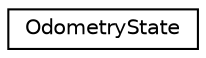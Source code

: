 digraph "Graphical Class Hierarchy"
{
 // LATEX_PDF_SIZE
  edge [fontname="Helvetica",fontsize="10",labelfontname="Helvetica",labelfontsize="10"];
  node [fontname="Helvetica",fontsize="10",shape=record];
  rankdir="LR";
  Node0 [label="OdometryState",height=0.2,width=0.4,color="black", fillcolor="white", style="filled",URL="$structOdometryState.html",tooltip=" "];
}
